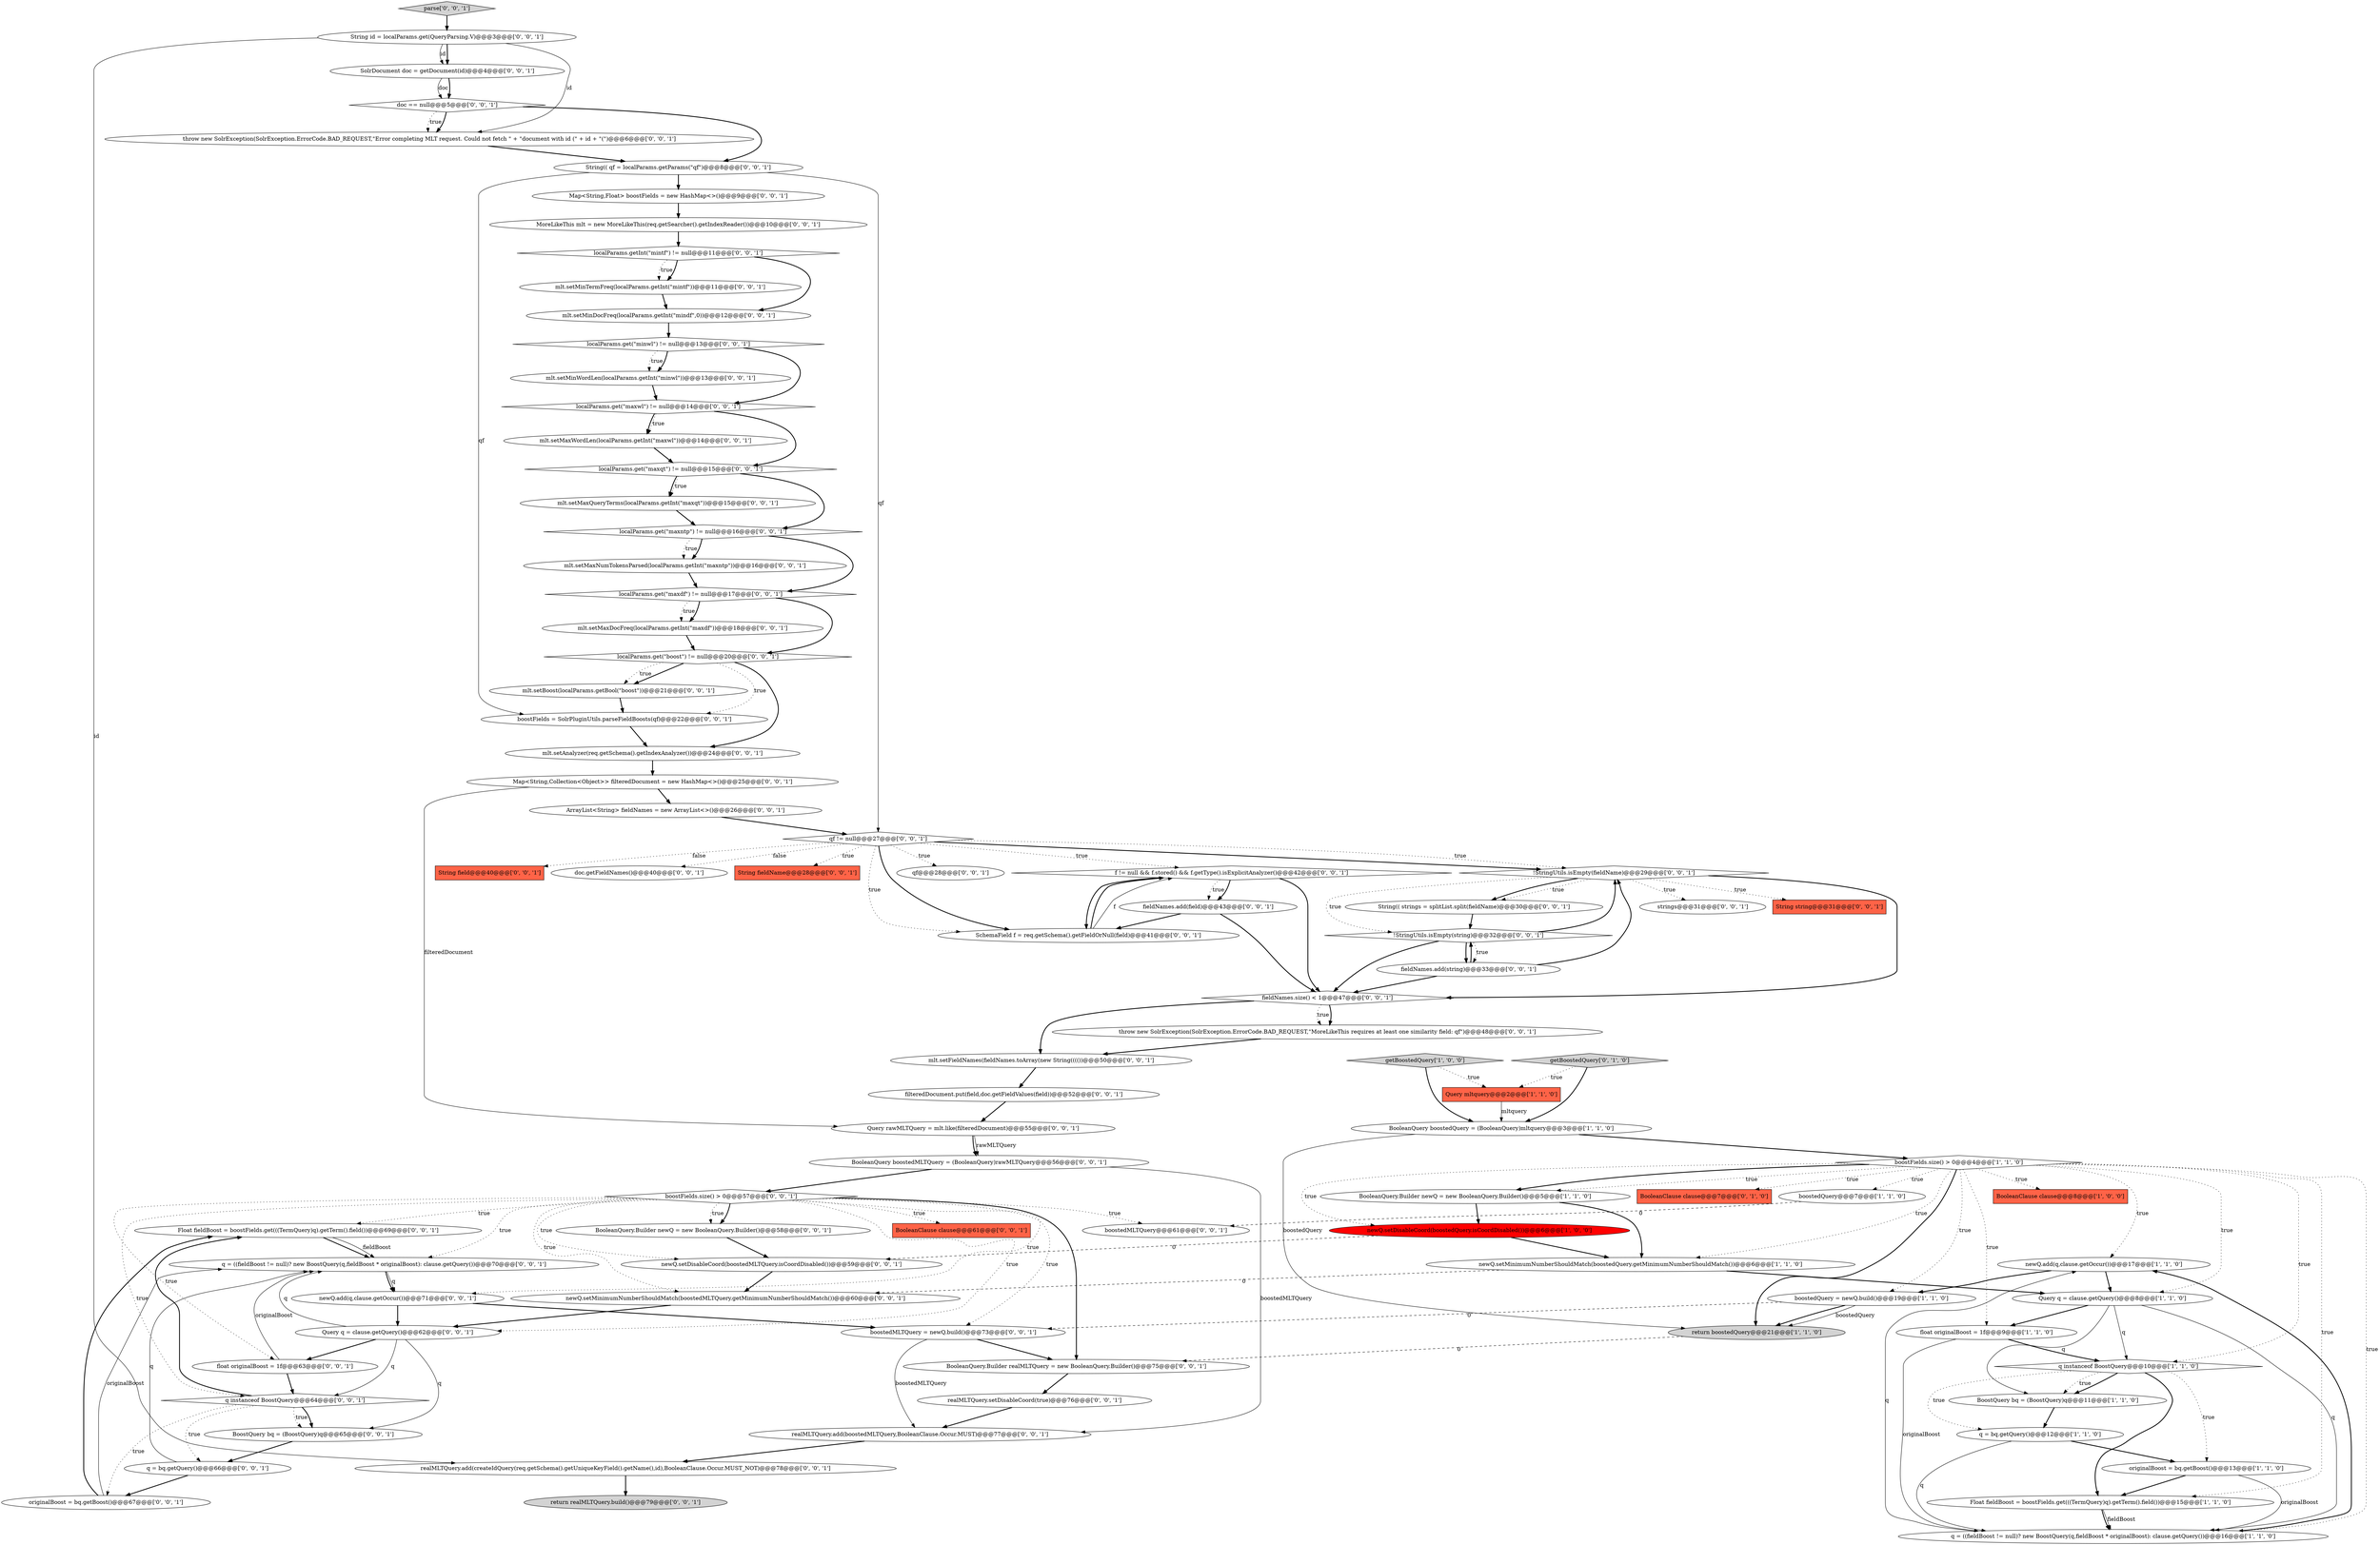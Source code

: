 digraph {
73 [style = filled, label = "f != null && f.stored() && f.getType().isExplicitAnalyzer()@@@42@@@['0', '0', '1']", fillcolor = white, shape = diamond image = "AAA0AAABBB3BBB"];
29 [style = filled, label = "mlt.setMaxQueryTerms(localParams.getInt(\"maxqt\"))@@@15@@@['0', '0', '1']", fillcolor = white, shape = ellipse image = "AAA0AAABBB3BBB"];
13 [style = filled, label = "Query mltquery@@@2@@@['1', '1', '0']", fillcolor = tomato, shape = box image = "AAA0AAABBB1BBB"];
70 [style = filled, label = "Float fieldBoost = boostFields.get(((TermQuery)q).getTerm().field())@@@69@@@['0', '0', '1']", fillcolor = white, shape = ellipse image = "AAA0AAABBB3BBB"];
43 [style = filled, label = "mlt.setAnalyzer(req.getSchema().getIndexAnalyzer())@@@24@@@['0', '0', '1']", fillcolor = white, shape = ellipse image = "AAA0AAABBB3BBB"];
30 [style = filled, label = "Map<String,Collection<Object>> filteredDocument = new HashMap<>()@@@25@@@['0', '0', '1']", fillcolor = white, shape = ellipse image = "AAA0AAABBB3BBB"];
62 [style = filled, label = "mlt.setMaxDocFreq(localParams.getInt(\"maxdf\"))@@@18@@@['0', '0', '1']", fillcolor = white, shape = ellipse image = "AAA0AAABBB3BBB"];
1 [style = filled, label = "BooleanQuery.Builder newQ = new BooleanQuery.Builder()@@@5@@@['1', '1', '0']", fillcolor = white, shape = ellipse image = "AAA0AAABBB1BBB"];
64 [style = filled, label = "String fieldName@@@28@@@['0', '0', '1']", fillcolor = tomato, shape = box image = "AAA0AAABBB3BBB"];
39 [style = filled, label = "SchemaField f = req.getSchema().getFieldOrNull(field)@@@41@@@['0', '0', '1']", fillcolor = white, shape = ellipse image = "AAA0AAABBB3BBB"];
25 [style = filled, label = "throw new SolrException(SolrException.ErrorCode.BAD_REQUEST,\"Error completing MLT request. Could not fetch \" + \"document with id (\" + id + \"(\")@@@6@@@['0', '0', '1']", fillcolor = white, shape = ellipse image = "AAA0AAABBB3BBB"];
85 [style = filled, label = "mlt.setMaxNumTokensParsed(localParams.getInt(\"maxntp\"))@@@16@@@['0', '0', '1']", fillcolor = white, shape = ellipse image = "AAA0AAABBB3BBB"];
72 [style = filled, label = "String string@@@31@@@['0', '0', '1']", fillcolor = tomato, shape = box image = "AAA0AAABBB3BBB"];
44 [style = filled, label = "BoostQuery bq = (BoostQuery)q@@@65@@@['0', '0', '1']", fillcolor = white, shape = ellipse image = "AAA0AAABBB3BBB"];
8 [style = filled, label = "Float fieldBoost = boostFields.get(((TermQuery)q).getTerm().field())@@@15@@@['1', '1', '0']", fillcolor = white, shape = ellipse image = "AAA0AAABBB1BBB"];
41 [style = filled, label = "doc == null@@@5@@@['0', '0', '1']", fillcolor = white, shape = diamond image = "AAA0AAABBB3BBB"];
45 [style = filled, label = "boostedMLTQuery = newQ.build()@@@73@@@['0', '0', '1']", fillcolor = white, shape = ellipse image = "AAA0AAABBB3BBB"];
84 [style = filled, label = "localParams.get(\"minwl\") != null@@@13@@@['0', '0', '1']", fillcolor = white, shape = diamond image = "AAA0AAABBB3BBB"];
59 [style = filled, label = "MoreLikeThis mlt = new MoreLikeThis(req.getSearcher().getIndexReader())@@@10@@@['0', '0', '1']", fillcolor = white, shape = ellipse image = "AAA0AAABBB3BBB"];
56 [style = filled, label = "BooleanClause clause@@@61@@@['0', '0', '1']", fillcolor = tomato, shape = box image = "AAA0AAABBB3BBB"];
63 [style = filled, label = "qf@@@28@@@['0', '0', '1']", fillcolor = white, shape = ellipse image = "AAA0AAABBB3BBB"];
34 [style = filled, label = "parse['0', '0', '1']", fillcolor = lightgray, shape = diamond image = "AAA0AAABBB3BBB"];
46 [style = filled, label = "String id = localParams.get(QueryParsing.V)@@@3@@@['0', '0', '1']", fillcolor = white, shape = ellipse image = "AAA0AAABBB3BBB"];
48 [style = filled, label = "!StringUtils.isEmpty(fieldName)@@@29@@@['0', '0', '1']", fillcolor = white, shape = diamond image = "AAA0AAABBB3BBB"];
27 [style = filled, label = "String(( qf = localParams.getParams(\"qf\")@@@8@@@['0', '0', '1']", fillcolor = white, shape = ellipse image = "AAA0AAABBB3BBB"];
79 [style = filled, label = "realMLTQuery.add(boostedMLTQuery,BooleanClause.Occur.MUST)@@@77@@@['0', '0', '1']", fillcolor = white, shape = ellipse image = "AAA0AAABBB3BBB"];
5 [style = filled, label = "boostedQuery = newQ.build()@@@19@@@['1', '1', '0']", fillcolor = white, shape = ellipse image = "AAA0AAABBB1BBB"];
55 [style = filled, label = "Map<String,Float> boostFields = new HashMap<>()@@@9@@@['0', '0', '1']", fillcolor = white, shape = ellipse image = "AAA0AAABBB3BBB"];
31 [style = filled, label = "Query rawMLTQuery = mlt.like(filteredDocument)@@@55@@@['0', '0', '1']", fillcolor = white, shape = ellipse image = "AAA0AAABBB3BBB"];
2 [style = filled, label = "BooleanQuery boostedQuery = (BooleanQuery)mltquery@@@3@@@['1', '1', '0']", fillcolor = white, shape = ellipse image = "AAA0AAABBB1BBB"];
57 [style = filled, label = "qf != null@@@27@@@['0', '0', '1']", fillcolor = white, shape = diamond image = "AAA0AAABBB3BBB"];
49 [style = filled, label = "q = bq.getQuery()@@@66@@@['0', '0', '1']", fillcolor = white, shape = ellipse image = "AAA0AAABBB3BBB"];
68 [style = filled, label = "throw new SolrException(SolrException.ErrorCode.BAD_REQUEST,\"MoreLikeThis requires at least one similarity field: qf\")@@@48@@@['0', '0', '1']", fillcolor = white, shape = ellipse image = "AAA0AAABBB3BBB"];
28 [style = filled, label = "fieldNames.add(field)@@@43@@@['0', '0', '1']", fillcolor = white, shape = ellipse image = "AAA0AAABBB3BBB"];
18 [style = filled, label = "q instanceof BoostQuery@@@10@@@['1', '1', '0']", fillcolor = white, shape = diamond image = "AAA0AAABBB1BBB"];
6 [style = filled, label = "q = bq.getQuery()@@@12@@@['1', '1', '0']", fillcolor = white, shape = ellipse image = "AAA0AAABBB1BBB"];
16 [style = filled, label = "boostedQuery@@@7@@@['1', '1', '0']", fillcolor = white, shape = ellipse image = "AAA0AAABBB1BBB"];
4 [style = filled, label = "return boostedQuery@@@21@@@['1', '1', '0']", fillcolor = lightgray, shape = ellipse image = "AAA0AAABBB1BBB"];
66 [style = filled, label = "q = ((fieldBoost != null)? new BoostQuery(q,fieldBoost * originalBoost): clause.getQuery())@@@70@@@['0', '0', '1']", fillcolor = white, shape = ellipse image = "AAA0AAABBB3BBB"];
81 [style = filled, label = "originalBoost = bq.getBoost()@@@67@@@['0', '0', '1']", fillcolor = white, shape = ellipse image = "AAA0AAABBB3BBB"];
83 [style = filled, label = "boostFields = SolrPluginUtils.parseFieldBoosts(qf)@@@22@@@['0', '0', '1']", fillcolor = white, shape = ellipse image = "AAA0AAABBB3BBB"];
80 [style = filled, label = "String field@@@40@@@['0', '0', '1']", fillcolor = tomato, shape = box image = "AAA0AAABBB3BBB"];
47 [style = filled, label = "localParams.get(\"maxntp\") != null@@@16@@@['0', '0', '1']", fillcolor = white, shape = diamond image = "AAA0AAABBB3BBB"];
22 [style = filled, label = "newQ.setDisableCoord(boostedMLTQuery.isCoordDisabled())@@@59@@@['0', '0', '1']", fillcolor = white, shape = ellipse image = "AAA0AAABBB3BBB"];
23 [style = filled, label = "mlt.setMinWordLen(localParams.getInt(\"minwl\"))@@@13@@@['0', '0', '1']", fillcolor = white, shape = ellipse image = "AAA0AAABBB3BBB"];
50 [style = filled, label = "ArrayList<String> fieldNames = new ArrayList<>()@@@26@@@['0', '0', '1']", fillcolor = white, shape = ellipse image = "AAA0AAABBB3BBB"];
71 [style = filled, label = "boostedMLTQuery@@@61@@@['0', '0', '1']", fillcolor = white, shape = ellipse image = "AAA0AAABBB3BBB"];
15 [style = filled, label = "BooleanClause clause@@@8@@@['1', '0', '0']", fillcolor = tomato, shape = box image = "AAA0AAABBB1BBB"];
67 [style = filled, label = "return realMLTQuery.build()@@@79@@@['0', '0', '1']", fillcolor = lightgray, shape = ellipse image = "AAA0AAABBB3BBB"];
17 [style = filled, label = "Query q = clause.getQuery()@@@8@@@['1', '1', '0']", fillcolor = white, shape = ellipse image = "AAA0AAABBB1BBB"];
82 [style = filled, label = "mlt.setBoost(localParams.getBool(\"boost\"))@@@21@@@['0', '0', '1']", fillcolor = white, shape = ellipse image = "AAA0AAABBB3BBB"];
35 [style = filled, label = "mlt.setMinTermFreq(localParams.getInt(\"mintf\"))@@@11@@@['0', '0', '1']", fillcolor = white, shape = ellipse image = "AAA0AAABBB3BBB"];
51 [style = filled, label = "Query q = clause.getQuery()@@@62@@@['0', '0', '1']", fillcolor = white, shape = ellipse image = "AAA0AAABBB3BBB"];
87 [style = filled, label = "newQ.setMinimumNumberShouldMatch(boostedMLTQuery.getMinimumNumberShouldMatch())@@@60@@@['0', '0', '1']", fillcolor = white, shape = ellipse image = "AAA0AAABBB3BBB"];
10 [style = filled, label = "BoostQuery bq = (BoostQuery)q@@@11@@@['1', '1', '0']", fillcolor = white, shape = ellipse image = "AAA0AAABBB1BBB"];
77 [style = filled, label = "fieldNames.size() < 1@@@47@@@['0', '0', '1']", fillcolor = white, shape = diamond image = "AAA0AAABBB3BBB"];
26 [style = filled, label = "BooleanQuery.Builder realMLTQuery = new BooleanQuery.Builder()@@@75@@@['0', '0', '1']", fillcolor = white, shape = ellipse image = "AAA0AAABBB3BBB"];
58 [style = filled, label = "localParams.get(\"maxwl\") != null@@@14@@@['0', '0', '1']", fillcolor = white, shape = diamond image = "AAA0AAABBB3BBB"];
32 [style = filled, label = "filteredDocument.put(field,doc.getFieldValues(field))@@@52@@@['0', '0', '1']", fillcolor = white, shape = ellipse image = "AAA0AAABBB3BBB"];
61 [style = filled, label = "!StringUtils.isEmpty(string)@@@32@@@['0', '0', '1']", fillcolor = white, shape = diamond image = "AAA0AAABBB3BBB"];
69 [style = filled, label = "mlt.setFieldNames(fieldNames.toArray(new String(((())@@@50@@@['0', '0', '1']", fillcolor = white, shape = ellipse image = "AAA0AAABBB3BBB"];
89 [style = filled, label = "localParams.get(\"maxdf\") != null@@@17@@@['0', '0', '1']", fillcolor = white, shape = diamond image = "AAA0AAABBB3BBB"];
78 [style = filled, label = "BooleanQuery boostedMLTQuery = (BooleanQuery)rawMLTQuery@@@56@@@['0', '0', '1']", fillcolor = white, shape = ellipse image = "AAA0AAABBB3BBB"];
40 [style = filled, label = "boostFields.size() > 0@@@57@@@['0', '0', '1']", fillcolor = white, shape = diamond image = "AAA0AAABBB3BBB"];
38 [style = filled, label = "newQ.add(q,clause.getOccur())@@@71@@@['0', '0', '1']", fillcolor = white, shape = ellipse image = "AAA0AAABBB3BBB"];
33 [style = filled, label = "mlt.setMinDocFreq(localParams.getInt(\"mindf\",0))@@@12@@@['0', '0', '1']", fillcolor = white, shape = ellipse image = "AAA0AAABBB3BBB"];
74 [style = filled, label = "localParams.get(\"boost\") != null@@@20@@@['0', '0', '1']", fillcolor = white, shape = diamond image = "AAA0AAABBB3BBB"];
53 [style = filled, label = "BooleanQuery.Builder newQ = new BooleanQuery.Builder()@@@58@@@['0', '0', '1']", fillcolor = white, shape = ellipse image = "AAA0AAABBB3BBB"];
21 [style = filled, label = "getBoostedQuery['0', '1', '0']", fillcolor = lightgray, shape = diamond image = "AAA0AAABBB2BBB"];
3 [style = filled, label = "newQ.add(q,clause.getOccur())@@@17@@@['1', '1', '0']", fillcolor = white, shape = ellipse image = "AAA0AAABBB1BBB"];
88 [style = filled, label = "localParams.getInt(\"mintf\") != null@@@11@@@['0', '0', '1']", fillcolor = white, shape = diamond image = "AAA0AAABBB3BBB"];
54 [style = filled, label = "SolrDocument doc = getDocument(id)@@@4@@@['0', '0', '1']", fillcolor = white, shape = ellipse image = "AAA0AAABBB3BBB"];
0 [style = filled, label = "boostFields.size() > 0@@@4@@@['1', '1', '0']", fillcolor = white, shape = diamond image = "AAA0AAABBB1BBB"];
12 [style = filled, label = "q = ((fieldBoost != null)? new BoostQuery(q,fieldBoost * originalBoost): clause.getQuery())@@@16@@@['1', '1', '0']", fillcolor = white, shape = ellipse image = "AAA0AAABBB1BBB"];
9 [style = filled, label = "newQ.setMinimumNumberShouldMatch(boostedQuery.getMinimumNumberShouldMatch())@@@6@@@['1', '1', '0']", fillcolor = white, shape = ellipse image = "AAA0AAABBB1BBB"];
52 [style = filled, label = "realMLTQuery.setDisableCoord(true)@@@76@@@['0', '0', '1']", fillcolor = white, shape = ellipse image = "AAA0AAABBB3BBB"];
14 [style = filled, label = "newQ.setDisableCoord(boostedQuery.isCoordDisabled())@@@6@@@['1', '0', '0']", fillcolor = red, shape = ellipse image = "AAA1AAABBB1BBB"];
86 [style = filled, label = "q instanceof BoostQuery@@@64@@@['0', '0', '1']", fillcolor = white, shape = diamond image = "AAA0AAABBB3BBB"];
37 [style = filled, label = "float originalBoost = 1f@@@63@@@['0', '0', '1']", fillcolor = white, shape = ellipse image = "AAA0AAABBB3BBB"];
75 [style = filled, label = "doc.getFieldNames()@@@40@@@['0', '0', '1']", fillcolor = white, shape = ellipse image = "AAA0AAABBB3BBB"];
65 [style = filled, label = "String(( strings = splitList.split(fieldName)@@@30@@@['0', '0', '1']", fillcolor = white, shape = ellipse image = "AAA0AAABBB3BBB"];
76 [style = filled, label = "mlt.setMaxWordLen(localParams.getInt(\"maxwl\"))@@@14@@@['0', '0', '1']", fillcolor = white, shape = ellipse image = "AAA0AAABBB3BBB"];
11 [style = filled, label = "float originalBoost = 1f@@@9@@@['1', '1', '0']", fillcolor = white, shape = ellipse image = "AAA0AAABBB1BBB"];
36 [style = filled, label = "strings@@@31@@@['0', '0', '1']", fillcolor = white, shape = ellipse image = "AAA0AAABBB3BBB"];
42 [style = filled, label = "realMLTQuery.add(createIdQuery(req.getSchema().getUniqueKeyField().getName(),id),BooleanClause.Occur.MUST_NOT)@@@78@@@['0', '0', '1']", fillcolor = white, shape = ellipse image = "AAA0AAABBB3BBB"];
19 [style = filled, label = "originalBoost = bq.getBoost()@@@13@@@['1', '1', '0']", fillcolor = white, shape = ellipse image = "AAA0AAABBB1BBB"];
60 [style = filled, label = "localParams.get(\"maxqt\") != null@@@15@@@['0', '0', '1']", fillcolor = white, shape = diamond image = "AAA0AAABBB3BBB"];
7 [style = filled, label = "getBoostedQuery['1', '0', '0']", fillcolor = lightgray, shape = diamond image = "AAA0AAABBB1BBB"];
20 [style = filled, label = "BooleanClause clause@@@7@@@['0', '1', '0']", fillcolor = tomato, shape = box image = "AAA0AAABBB2BBB"];
24 [style = filled, label = "fieldNames.add(string)@@@33@@@['0', '0', '1']", fillcolor = white, shape = ellipse image = "AAA0AAABBB3BBB"];
48->77 [style = bold, label=""];
0->12 [style = dotted, label="true"];
70->66 [style = bold, label=""];
34->46 [style = bold, label=""];
5->4 [style = solid, label="boostedQuery"];
27->57 [style = solid, label="qf"];
30->31 [style = solid, label="filteredDocument"];
51->44 [style = solid, label="q"];
68->69 [style = bold, label=""];
0->5 [style = dotted, label="true"];
24->77 [style = bold, label=""];
74->82 [style = bold, label=""];
57->39 [style = dotted, label="true"];
40->51 [style = dotted, label="true"];
60->29 [style = bold, label=""];
38->51 [style = bold, label=""];
86->44 [style = dotted, label="true"];
40->86 [style = dotted, label="true"];
57->75 [style = dotted, label="false"];
40->70 [style = dotted, label="true"];
58->60 [style = bold, label=""];
74->82 [style = dotted, label="true"];
89->62 [style = dotted, label="true"];
40->37 [style = dotted, label="true"];
47->85 [style = dotted, label="true"];
12->3 [style = solid, label="q"];
8->12 [style = solid, label="fieldBoost"];
19->12 [style = solid, label="originalBoost"];
21->2 [style = bold, label=""];
59->88 [style = bold, label=""];
89->74 [style = bold, label=""];
88->35 [style = dotted, label="true"];
60->29 [style = dotted, label="true"];
3->5 [style = bold, label=""];
76->60 [style = bold, label=""];
60->47 [style = bold, label=""];
57->39 [style = bold, label=""];
48->72 [style = dotted, label="true"];
46->54 [style = bold, label=""];
11->12 [style = solid, label="originalBoost"];
37->86 [style = bold, label=""];
73->39 [style = bold, label=""];
22->87 [style = bold, label=""];
17->10 [style = solid, label="q"];
57->48 [style = dotted, label="true"];
40->26 [style = bold, label=""];
13->2 [style = solid, label="mltquery"];
14->9 [style = bold, label=""];
61->24 [style = bold, label=""];
42->67 [style = bold, label=""];
0->3 [style = dotted, label="true"];
40->56 [style = dotted, label="true"];
86->81 [style = dotted, label="true"];
31->78 [style = solid, label="rawMLTQuery"];
0->11 [style = dotted, label="true"];
73->28 [style = dotted, label="true"];
29->47 [style = bold, label=""];
40->87 [style = dotted, label="true"];
66->38 [style = solid, label="q"];
83->43 [style = bold, label=""];
78->79 [style = solid, label="boostedMLTQuery"];
55->59 [style = bold, label=""];
9->87 [style = dashed, label="0"];
7->13 [style = dotted, label="true"];
89->62 [style = bold, label=""];
51->86 [style = solid, label="q"];
14->22 [style = dashed, label="0"];
9->17 [style = bold, label=""];
33->84 [style = bold, label=""];
38->45 [style = bold, label=""];
88->33 [style = bold, label=""];
54->41 [style = bold, label=""];
44->49 [style = bold, label=""];
57->63 [style = dotted, label="true"];
4->26 [style = dashed, label="0"];
78->40 [style = bold, label=""];
74->43 [style = bold, label=""];
11->18 [style = bold, label=""];
48->36 [style = dotted, label="true"];
18->6 [style = dotted, label="true"];
0->8 [style = dotted, label="true"];
61->48 [style = bold, label=""];
25->27 [style = bold, label=""];
40->22 [style = dotted, label="true"];
27->83 [style = solid, label="qf"];
86->49 [style = dotted, label="true"];
58->76 [style = bold, label=""];
7->2 [style = bold, label=""];
5->45 [style = dashed, label="0"];
47->89 [style = bold, label=""];
84->58 [style = bold, label=""];
66->38 [style = bold, label=""];
0->14 [style = dotted, label="true"];
21->13 [style = dotted, label="true"];
65->61 [style = bold, label=""];
32->31 [style = bold, label=""];
52->79 [style = bold, label=""];
39->73 [style = solid, label="f"];
87->51 [style = bold, label=""];
23->58 [style = bold, label=""];
24->61 [style = bold, label=""];
70->66 [style = solid, label="fieldBoost"];
41->27 [style = bold, label=""];
40->53 [style = bold, label=""];
0->18 [style = dotted, label="true"];
74->83 [style = dotted, label="true"];
28->39 [style = bold, label=""];
41->25 [style = dotted, label="true"];
77->69 [style = bold, label=""];
18->19 [style = dotted, label="true"];
57->80 [style = dotted, label="false"];
40->38 [style = dotted, label="true"];
58->76 [style = dotted, label="true"];
84->23 [style = dotted, label="true"];
77->68 [style = bold, label=""];
10->6 [style = bold, label=""];
30->50 [style = bold, label=""];
1->9 [style = bold, label=""];
82->83 [style = bold, label=""];
18->10 [style = dotted, label="true"];
57->73 [style = dotted, label="true"];
26->52 [style = bold, label=""];
81->66 [style = solid, label="originalBoost"];
2->0 [style = bold, label=""];
51->37 [style = bold, label=""];
27->55 [style = bold, label=""];
18->10 [style = bold, label=""];
39->73 [style = bold, label=""];
86->44 [style = bold, label=""];
0->1 [style = bold, label=""];
50->57 [style = bold, label=""];
46->42 [style = solid, label="id"];
5->4 [style = bold, label=""];
86->70 [style = bold, label=""];
40->66 [style = dotted, label="true"];
54->41 [style = solid, label="doc"];
46->25 [style = solid, label="id"];
37->66 [style = solid, label="originalBoost"];
3->17 [style = bold, label=""];
18->8 [style = bold, label=""];
12->3 [style = bold, label=""];
0->16 [style = dotted, label="true"];
31->78 [style = bold, label=""];
0->9 [style = dotted, label="true"];
8->12 [style = bold, label=""];
69->32 [style = bold, label=""];
0->1 [style = dotted, label="true"];
40->71 [style = dotted, label="true"];
49->81 [style = bold, label=""];
84->23 [style = bold, label=""];
40->53 [style = dotted, label="true"];
47->85 [style = bold, label=""];
48->65 [style = dotted, label="true"];
17->12 [style = solid, label="q"];
61->24 [style = dotted, label="true"];
0->15 [style = dotted, label="true"];
77->68 [style = dotted, label="true"];
35->33 [style = bold, label=""];
0->20 [style = dotted, label="true"];
46->54 [style = solid, label="id"];
88->35 [style = bold, label=""];
6->19 [style = bold, label=""];
53->22 [style = bold, label=""];
48->61 [style = dotted, label="true"];
16->71 [style = dashed, label="0"];
79->42 [style = bold, label=""];
73->28 [style = bold, label=""];
19->8 [style = bold, label=""];
43->30 [style = bold, label=""];
49->66 [style = solid, label="q"];
57->64 [style = dotted, label="true"];
57->48 [style = bold, label=""];
61->77 [style = bold, label=""];
51->66 [style = solid, label="q"];
85->89 [style = bold, label=""];
17->18 [style = solid, label="q"];
28->77 [style = bold, label=""];
0->4 [style = bold, label=""];
81->70 [style = bold, label=""];
62->74 [style = bold, label=""];
0->17 [style = dotted, label="true"];
73->77 [style = bold, label=""];
6->12 [style = solid, label="q"];
45->79 [style = solid, label="boostedMLTQuery"];
1->14 [style = bold, label=""];
41->25 [style = bold, label=""];
48->65 [style = bold, label=""];
45->26 [style = bold, label=""];
40->45 [style = dotted, label="true"];
2->4 [style = solid, label="boostedQuery"];
24->48 [style = bold, label=""];
17->11 [style = bold, label=""];
}
